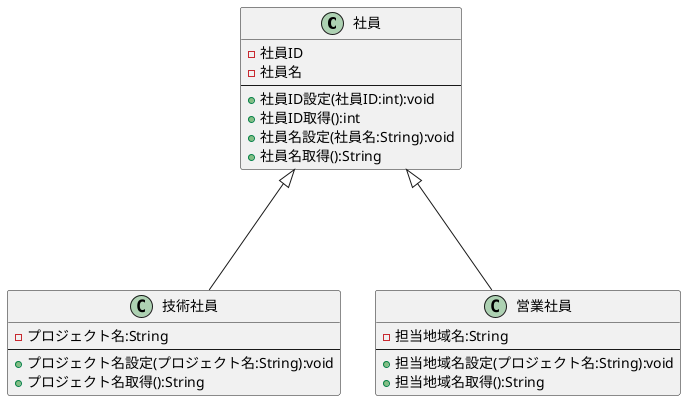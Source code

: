 @startuml
class 社員 {
- 社員ID
- 社員名
---
+ 社員ID設定(社員ID:int):void
+ 社員ID取得():int
+ 社員名設定(社員名:String):void
+ 社員名取得():String
}
class 技術社員 {
- プロジェクト名:String
---
+ プロジェクト名設定(プロジェクト名:String):void
+ プロジェクト名取得():String
}
class 営業社員 {
- 担当地域名:String
---
+ 担当地域名設定(プロジェクト名:String):void
+ 担当地域名取得():String
}
社員 <|--down- 技術社員
社員 <|--down- 営業社員
@enduml
